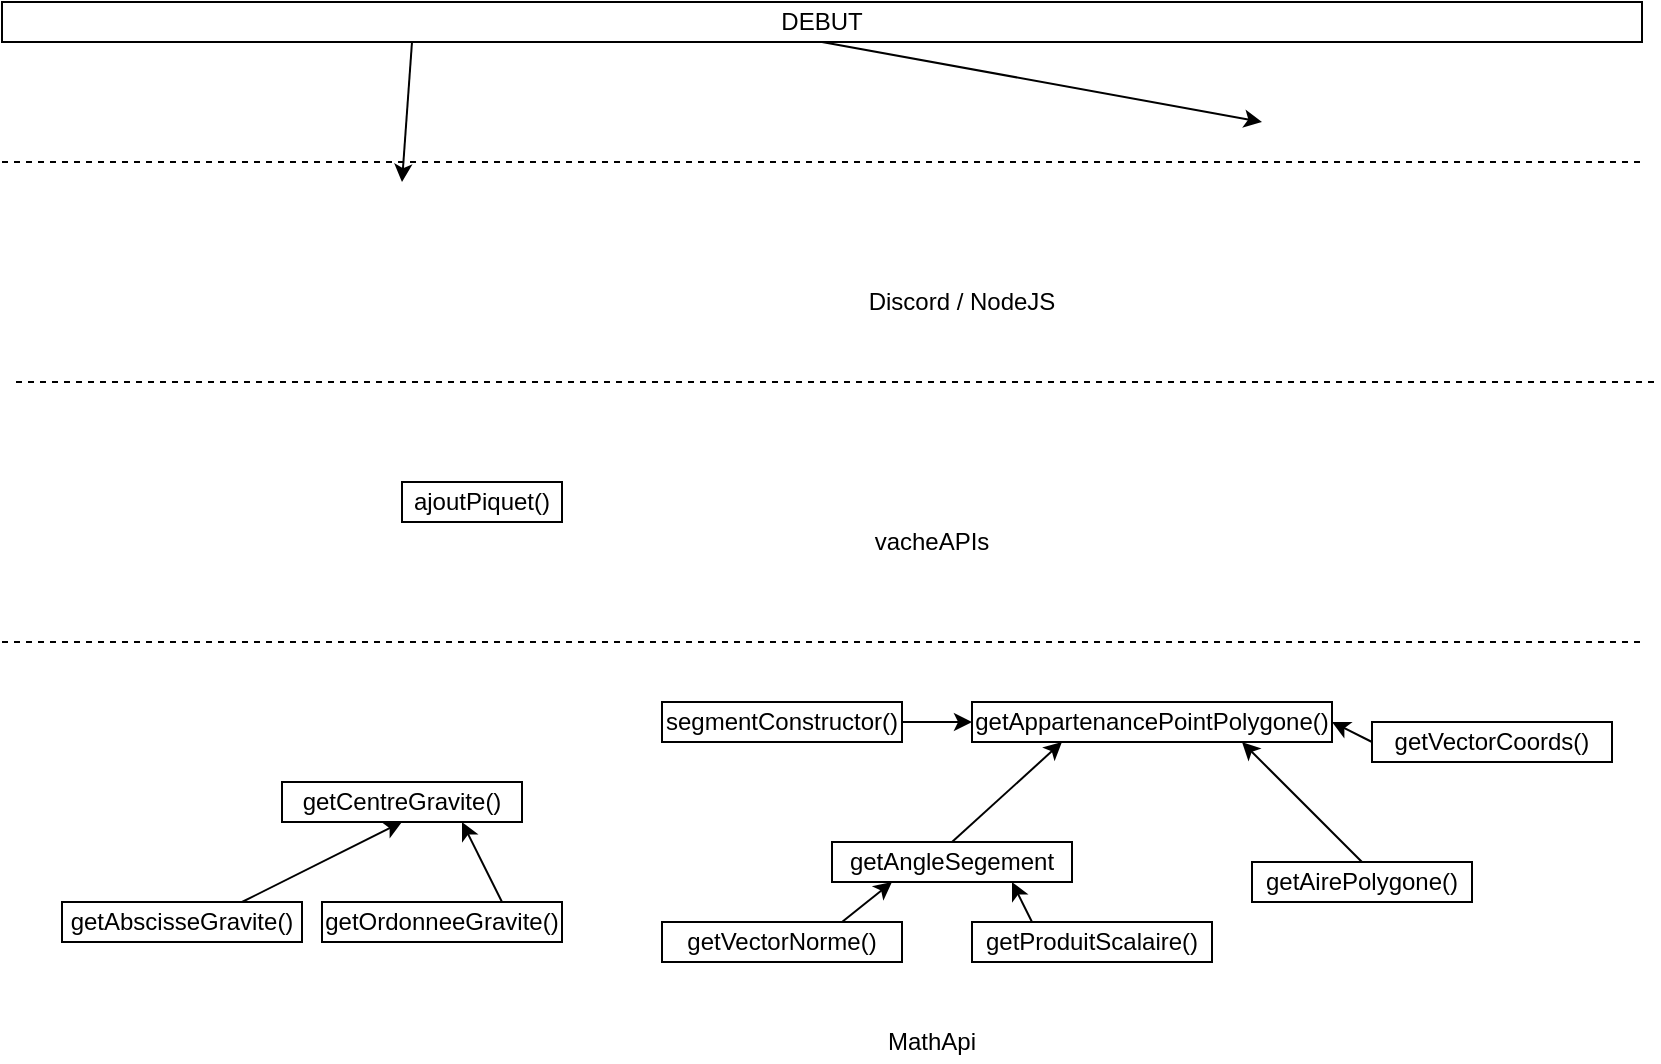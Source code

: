 <mxfile version="14.6.1" type="device"><diagram id="C5RBs43oDa-KdzZeNtuy" name="Page-1"><mxGraphModel dx="1172" dy="580" grid="1" gridSize="10" guides="1" tooltips="1" connect="1" arrows="1" fold="1" page="1" pageScale="1" pageWidth="827" pageHeight="1169" math="0" shadow="0"><root><mxCell id="WIyWlLk6GJQsqaUBKTNV-0"/><mxCell id="WIyWlLk6GJQsqaUBKTNV-1" parent="WIyWlLk6GJQsqaUBKTNV-0"/><mxCell id="Q9nrRwDINcUbHyaCn5dd-0" value="DEBUT" style="rounded=0;whiteSpace=wrap;html=1;" vertex="1" parent="WIyWlLk6GJQsqaUBKTNV-1"><mxGeometry y="40" width="820" height="20" as="geometry"/></mxCell><mxCell id="Q9nrRwDINcUbHyaCn5dd-1" value="" style="endArrow=classic;html=1;exitX=0.25;exitY=1;exitDx=0;exitDy=0;" edge="1" parent="WIyWlLk6GJQsqaUBKTNV-1" source="Q9nrRwDINcUbHyaCn5dd-0"><mxGeometry width="50" height="50" relative="1" as="geometry"><mxPoint x="250" y="150" as="sourcePoint"/><mxPoint x="200" y="130" as="targetPoint"/></mxGeometry></mxCell><mxCell id="Q9nrRwDINcUbHyaCn5dd-4" value="" style="endArrow=classic;html=1;exitX=0.5;exitY=1;exitDx=0;exitDy=0;" edge="1" parent="WIyWlLk6GJQsqaUBKTNV-1" source="Q9nrRwDINcUbHyaCn5dd-0"><mxGeometry width="50" height="50" relative="1" as="geometry"><mxPoint x="262.5" y="70" as="sourcePoint"/><mxPoint x="630" y="100" as="targetPoint"/></mxGeometry></mxCell><mxCell id="Q9nrRwDINcUbHyaCn5dd-9" value="getAbscisseGravite()" style="rounded=0;whiteSpace=wrap;html=1;" vertex="1" parent="WIyWlLk6GJQsqaUBKTNV-1"><mxGeometry x="30" y="490" width="120" height="20" as="geometry"/></mxCell><mxCell id="Q9nrRwDINcUbHyaCn5dd-11" value="getOrdonneeGravite()" style="rounded=0;whiteSpace=wrap;html=1;" vertex="1" parent="WIyWlLk6GJQsqaUBKTNV-1"><mxGeometry x="160" y="490" width="120" height="20" as="geometry"/></mxCell><mxCell id="Q9nrRwDINcUbHyaCn5dd-12" value="getCentreGravite()" style="rounded=0;whiteSpace=wrap;html=1;" vertex="1" parent="WIyWlLk6GJQsqaUBKTNV-1"><mxGeometry x="140" y="430" width="120" height="20" as="geometry"/></mxCell><mxCell id="Q9nrRwDINcUbHyaCn5dd-13" value="ajoutPiquet()" style="rounded=0;whiteSpace=wrap;html=1;" vertex="1" parent="WIyWlLk6GJQsqaUBKTNV-1"><mxGeometry x="200" y="280" width="80" height="20" as="geometry"/></mxCell><mxCell id="Q9nrRwDINcUbHyaCn5dd-14" value="getAirePolygone()" style="rounded=0;whiteSpace=wrap;html=1;" vertex="1" parent="WIyWlLk6GJQsqaUBKTNV-1"><mxGeometry x="625" y="470" width="110" height="20" as="geometry"/></mxCell><mxCell id="Q9nrRwDINcUbHyaCn5dd-15" value="" style="endArrow=classic;html=1;entryX=0.75;entryY=1;entryDx=0;entryDy=0;exitX=0.5;exitY=0;exitDx=0;exitDy=0;" edge="1" parent="WIyWlLk6GJQsqaUBKTNV-1" source="Q9nrRwDINcUbHyaCn5dd-14" target="Q9nrRwDINcUbHyaCn5dd-21"><mxGeometry width="50" height="50" relative="1" as="geometry"><mxPoint x="155" y="280" as="sourcePoint"/><mxPoint x="213.75" y="540" as="targetPoint"/></mxGeometry></mxCell><mxCell id="Q9nrRwDINcUbHyaCn5dd-16" value="" style="endArrow=classic;html=1;exitX=0.5;exitY=0;exitDx=0;exitDy=0;entryX=0.25;entryY=1;entryDx=0;entryDy=0;" edge="1" parent="WIyWlLk6GJQsqaUBKTNV-1" source="Q9nrRwDINcUbHyaCn5dd-24" target="Q9nrRwDINcUbHyaCn5dd-21"><mxGeometry width="50" height="50" relative="1" as="geometry"><mxPoint x="317.5" y="440" as="sourcePoint"/><mxPoint x="275" y="470" as="targetPoint"/></mxGeometry></mxCell><mxCell id="Q9nrRwDINcUbHyaCn5dd-17" value="" style="endArrow=classic;html=1;entryX=0.25;entryY=1;entryDx=0;entryDy=0;exitX=0.75;exitY=0;exitDx=0;exitDy=0;" edge="1" parent="WIyWlLk6GJQsqaUBKTNV-1" source="Q9nrRwDINcUbHyaCn5dd-26" target="Q9nrRwDINcUbHyaCn5dd-24"><mxGeometry width="50" height="50" relative="1" as="geometry"><mxPoint x="375" y="490" as="sourcePoint"/><mxPoint x="395" y="460" as="targetPoint"/></mxGeometry></mxCell><mxCell id="Q9nrRwDINcUbHyaCn5dd-20" value="segmentConstructor()" style="rounded=0;whiteSpace=wrap;html=1;" vertex="1" parent="WIyWlLk6GJQsqaUBKTNV-1"><mxGeometry x="330" y="390" width="120" height="20" as="geometry"/></mxCell><mxCell id="Q9nrRwDINcUbHyaCn5dd-21" value="getAppartenancePointPolygone()" style="rounded=0;whiteSpace=wrap;html=1;" vertex="1" parent="WIyWlLk6GJQsqaUBKTNV-1"><mxGeometry x="485" y="390" width="180" height="20" as="geometry"/></mxCell><mxCell id="Q9nrRwDINcUbHyaCn5dd-24" value="getAngleSegement" style="rounded=0;whiteSpace=wrap;html=1;" vertex="1" parent="WIyWlLk6GJQsqaUBKTNV-1"><mxGeometry x="415" y="460" width="120" height="20" as="geometry"/></mxCell><mxCell id="Q9nrRwDINcUbHyaCn5dd-25" value="getProduitScalaire()" style="rounded=0;whiteSpace=wrap;html=1;" vertex="1" parent="WIyWlLk6GJQsqaUBKTNV-1"><mxGeometry x="485" y="500" width="120" height="20" as="geometry"/></mxCell><mxCell id="Q9nrRwDINcUbHyaCn5dd-26" value="getVectorNorme()" style="rounded=0;whiteSpace=wrap;html=1;" vertex="1" parent="WIyWlLk6GJQsqaUBKTNV-1"><mxGeometry x="330" y="500" width="120" height="20" as="geometry"/></mxCell><mxCell id="Q9nrRwDINcUbHyaCn5dd-28" value="" style="endArrow=classic;html=1;exitX=1;exitY=0.5;exitDx=0;exitDy=0;entryX=0;entryY=0.5;entryDx=0;entryDy=0;" edge="1" parent="WIyWlLk6GJQsqaUBKTNV-1" source="Q9nrRwDINcUbHyaCn5dd-20" target="Q9nrRwDINcUbHyaCn5dd-21"><mxGeometry width="50" height="50" relative="1" as="geometry"><mxPoint x="327.5" y="450" as="sourcePoint"/><mxPoint x="285" y="480" as="targetPoint"/></mxGeometry></mxCell><mxCell id="Q9nrRwDINcUbHyaCn5dd-29" value="" style="endArrow=classic;html=1;entryX=0.75;entryY=1;entryDx=0;entryDy=0;exitX=0.25;exitY=0;exitDx=0;exitDy=0;" edge="1" parent="WIyWlLk6GJQsqaUBKTNV-1" source="Q9nrRwDINcUbHyaCn5dd-25" target="Q9nrRwDINcUbHyaCn5dd-24"><mxGeometry width="50" height="50" relative="1" as="geometry"><mxPoint x="385" y="530" as="sourcePoint"/><mxPoint x="425" y="480" as="targetPoint"/></mxGeometry></mxCell><mxCell id="Q9nrRwDINcUbHyaCn5dd-30" value="getVectorCoords()" style="rounded=0;whiteSpace=wrap;html=1;" vertex="1" parent="WIyWlLk6GJQsqaUBKTNV-1"><mxGeometry x="685" y="400" width="120" height="20" as="geometry"/></mxCell><mxCell id="Q9nrRwDINcUbHyaCn5dd-31" value="" style="endArrow=classic;html=1;exitX=0;exitY=0.5;exitDx=0;exitDy=0;entryX=1;entryY=0.5;entryDx=0;entryDy=0;" edge="1" parent="WIyWlLk6GJQsqaUBKTNV-1" source="Q9nrRwDINcUbHyaCn5dd-30" target="Q9nrRwDINcUbHyaCn5dd-21"><mxGeometry width="50" height="50" relative="1" as="geometry"><mxPoint x="665" y="440" as="sourcePoint"/><mxPoint x="622.5" y="470" as="targetPoint"/></mxGeometry></mxCell><mxCell id="Q9nrRwDINcUbHyaCn5dd-32" value="" style="endArrow=classic;html=1;exitX=0.75;exitY=0;exitDx=0;exitDy=0;entryX=0.75;entryY=1;entryDx=0;entryDy=0;" edge="1" parent="WIyWlLk6GJQsqaUBKTNV-1" source="Q9nrRwDINcUbHyaCn5dd-11" target="Q9nrRwDINcUbHyaCn5dd-12"><mxGeometry width="50" height="50" relative="1" as="geometry"><mxPoint x="450" y="530" as="sourcePoint"/><mxPoint x="505" y="480" as="targetPoint"/></mxGeometry></mxCell><mxCell id="Q9nrRwDINcUbHyaCn5dd-33" value="" style="endArrow=classic;html=1;exitX=0.75;exitY=0;exitDx=0;exitDy=0;entryX=0.5;entryY=1;entryDx=0;entryDy=0;" edge="1" parent="WIyWlLk6GJQsqaUBKTNV-1" source="Q9nrRwDINcUbHyaCn5dd-9" target="Q9nrRwDINcUbHyaCn5dd-12"><mxGeometry width="50" height="50" relative="1" as="geometry"><mxPoint x="260" y="500" as="sourcePoint"/><mxPoint x="240" y="460" as="targetPoint"/></mxGeometry></mxCell><mxCell id="Q9nrRwDINcUbHyaCn5dd-34" value="" style="endArrow=none;dashed=1;html=1;" edge="1" parent="WIyWlLk6GJQsqaUBKTNV-1"><mxGeometry width="50" height="50" relative="1" as="geometry"><mxPoint y="360" as="sourcePoint"/><mxPoint x="820" y="360" as="targetPoint"/></mxGeometry></mxCell><mxCell id="Q9nrRwDINcUbHyaCn5dd-35" value="" style="endArrow=none;dashed=1;html=1;" edge="1" parent="WIyWlLk6GJQsqaUBKTNV-1"><mxGeometry width="50" height="50" relative="1" as="geometry"><mxPoint x="7" y="230" as="sourcePoint"/><mxPoint x="827" y="230" as="targetPoint"/></mxGeometry></mxCell><mxCell id="Q9nrRwDINcUbHyaCn5dd-36" value="MathApi" style="text;html=1;strokeColor=none;fillColor=none;align=center;verticalAlign=middle;whiteSpace=wrap;rounded=0;" vertex="1" parent="WIyWlLk6GJQsqaUBKTNV-1"><mxGeometry x="445" y="550" width="40" height="20" as="geometry"/></mxCell><mxCell id="Q9nrRwDINcUbHyaCn5dd-37" value="vacheAPIs" style="text;html=1;strokeColor=none;fillColor=none;align=center;verticalAlign=middle;whiteSpace=wrap;rounded=0;" vertex="1" parent="WIyWlLk6GJQsqaUBKTNV-1"><mxGeometry x="430" y="300" width="70" height="20" as="geometry"/></mxCell><mxCell id="Q9nrRwDINcUbHyaCn5dd-38" value="" style="endArrow=none;dashed=1;html=1;" edge="1" parent="WIyWlLk6GJQsqaUBKTNV-1"><mxGeometry width="50" height="50" relative="1" as="geometry"><mxPoint y="120" as="sourcePoint"/><mxPoint x="820" y="120" as="targetPoint"/></mxGeometry></mxCell><mxCell id="Q9nrRwDINcUbHyaCn5dd-39" value="Discord / NodeJS" style="text;html=1;strokeColor=none;fillColor=none;align=center;verticalAlign=middle;whiteSpace=wrap;rounded=0;" vertex="1" parent="WIyWlLk6GJQsqaUBKTNV-1"><mxGeometry x="420" y="180" width="120" height="20" as="geometry"/></mxCell></root></mxGraphModel></diagram></mxfile>